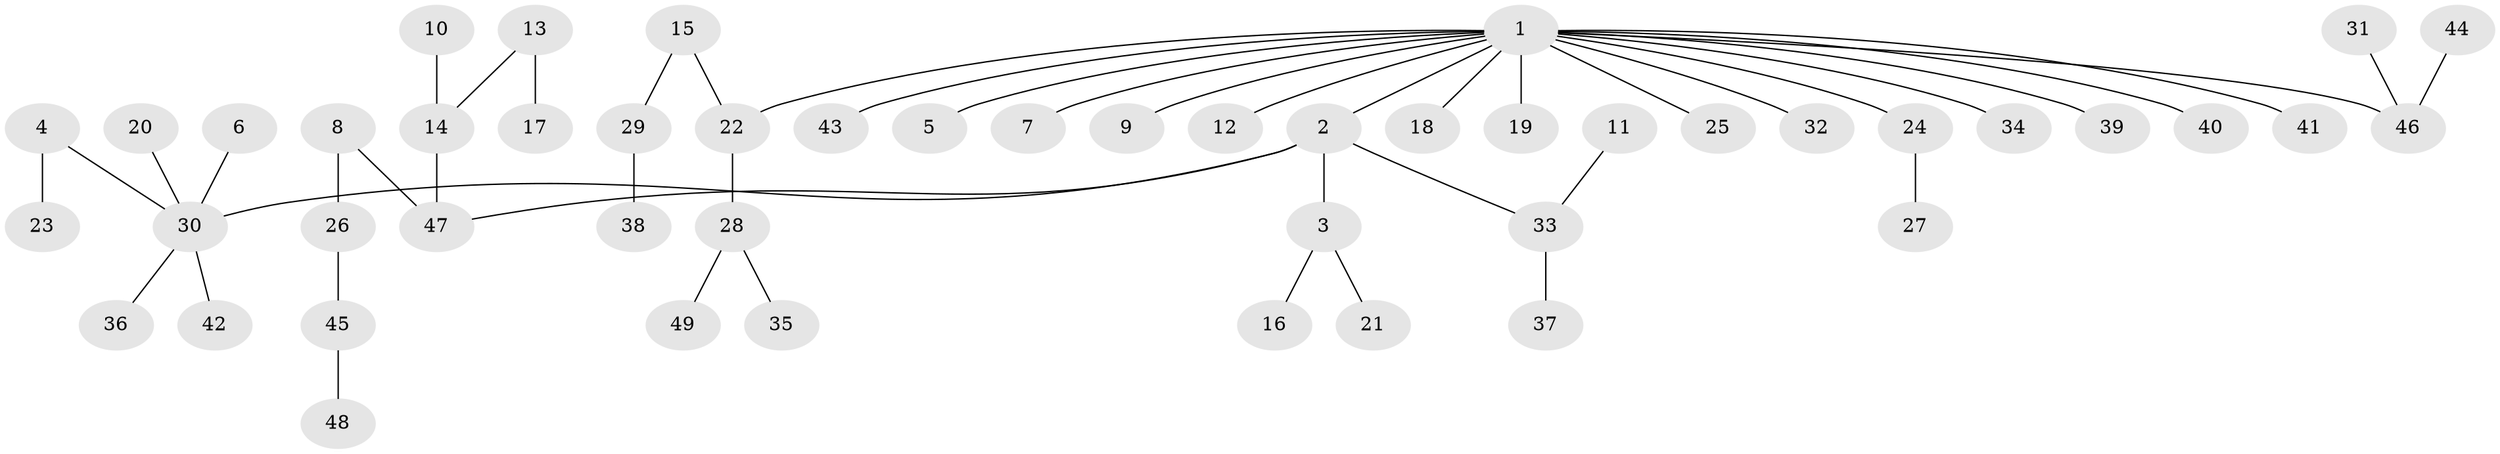 // original degree distribution, {9: 0.01020408163265306, 6: 0.02040816326530612, 4: 0.08163265306122448, 2: 0.23469387755102042, 1: 0.5204081632653061, 8: 0.01020408163265306, 3: 0.12244897959183673}
// Generated by graph-tools (version 1.1) at 2025/26/03/09/25 03:26:33]
// undirected, 49 vertices, 48 edges
graph export_dot {
graph [start="1"]
  node [color=gray90,style=filled];
  1;
  2;
  3;
  4;
  5;
  6;
  7;
  8;
  9;
  10;
  11;
  12;
  13;
  14;
  15;
  16;
  17;
  18;
  19;
  20;
  21;
  22;
  23;
  24;
  25;
  26;
  27;
  28;
  29;
  30;
  31;
  32;
  33;
  34;
  35;
  36;
  37;
  38;
  39;
  40;
  41;
  42;
  43;
  44;
  45;
  46;
  47;
  48;
  49;
  1 -- 2 [weight=1.0];
  1 -- 5 [weight=1.0];
  1 -- 7 [weight=1.0];
  1 -- 9 [weight=1.0];
  1 -- 12 [weight=1.0];
  1 -- 18 [weight=1.0];
  1 -- 19 [weight=1.0];
  1 -- 22 [weight=1.0];
  1 -- 24 [weight=1.0];
  1 -- 25 [weight=1.0];
  1 -- 32 [weight=1.0];
  1 -- 34 [weight=1.0];
  1 -- 39 [weight=1.0];
  1 -- 40 [weight=1.0];
  1 -- 41 [weight=1.0];
  1 -- 43 [weight=1.0];
  1 -- 46 [weight=1.0];
  2 -- 3 [weight=1.0];
  2 -- 30 [weight=1.0];
  2 -- 33 [weight=1.0];
  2 -- 47 [weight=1.0];
  3 -- 16 [weight=1.0];
  3 -- 21 [weight=1.0];
  4 -- 23 [weight=1.0];
  4 -- 30 [weight=1.0];
  6 -- 30 [weight=1.0];
  8 -- 26 [weight=1.0];
  8 -- 47 [weight=1.0];
  10 -- 14 [weight=1.0];
  11 -- 33 [weight=1.0];
  13 -- 14 [weight=1.0];
  13 -- 17 [weight=1.0];
  14 -- 47 [weight=1.0];
  15 -- 22 [weight=1.0];
  15 -- 29 [weight=1.0];
  20 -- 30 [weight=1.0];
  22 -- 28 [weight=1.0];
  24 -- 27 [weight=1.0];
  26 -- 45 [weight=1.0];
  28 -- 35 [weight=1.0];
  28 -- 49 [weight=1.0];
  29 -- 38 [weight=1.0];
  30 -- 36 [weight=1.0];
  30 -- 42 [weight=1.0];
  31 -- 46 [weight=1.0];
  33 -- 37 [weight=1.0];
  44 -- 46 [weight=1.0];
  45 -- 48 [weight=1.0];
}
